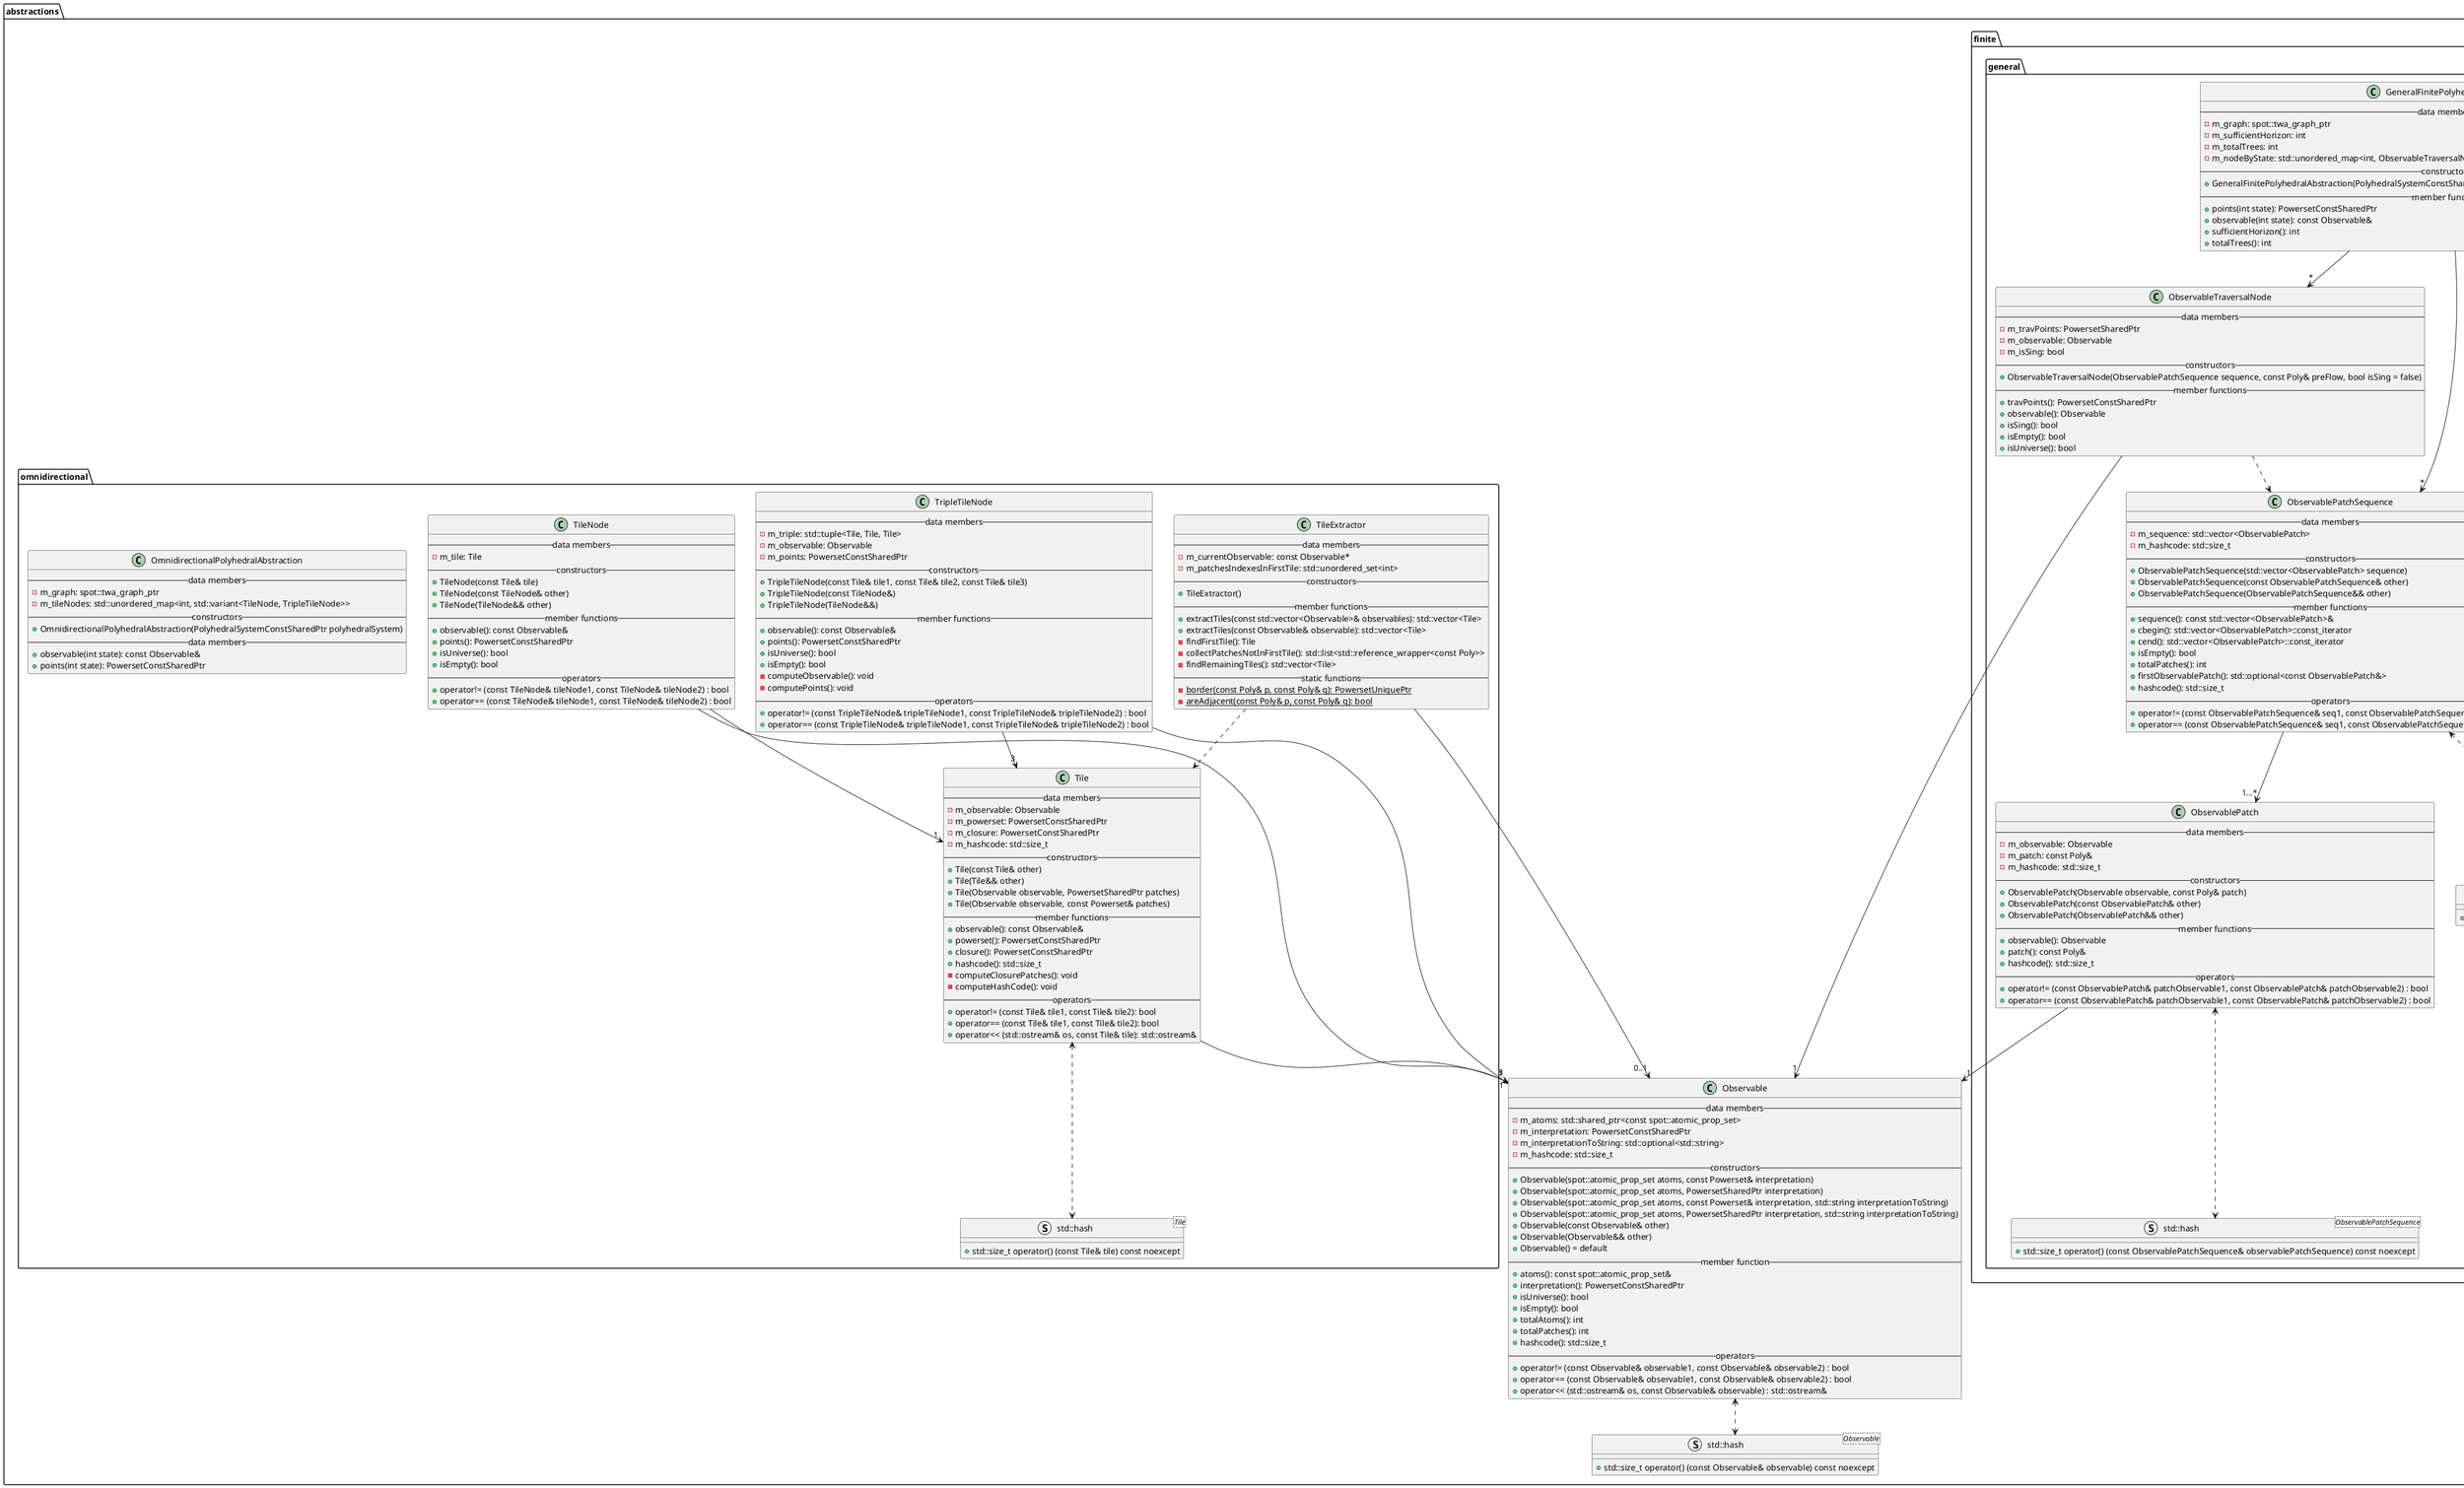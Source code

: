 @startuml

package abstractions {
    class Observable {
        --data members--
        -m_atoms: std::shared_ptr<const spot::atomic_prop_set>
        -m_interpretation: PowersetConstSharedPtr
        -m_interpretationToString: std::optional<std::string>
        -m_hashcode: std::size_t
        --constructors--
        +Observable(spot::atomic_prop_set atoms, const Powerset& interpretation)
        +Observable(spot::atomic_prop_set atoms, PowersetSharedPtr interpretation)
        +Observable(spot::atomic_prop_set atoms, const Powerset& interpretation, std::string interpretationToString)
        +Observable(spot::atomic_prop_set atoms, PowersetSharedPtr interpretation, std::string interpretationToString)
        +Observable(const Observable& other)
        +Observable(Observable&& other)
        +Observable() = default
        --member function--
        +atoms(): const spot::atomic_prop_set&
        +interpretation(): PowersetConstSharedPtr
        +isUniverse(): bool
        +isEmpty(): bool
        +totalAtoms(): int
        +totalPatches(): int
        +hashcode(): std::size_t
        --operators--
        +operator!= (const Observable& observable1, const Observable& observable2) : bool
        +operator== (const Observable& observable1, const Observable& observable2) : bool
        +operator<< (std::ostream& os, const Observable& observable) : std::ostream&
    }

    struct "std::hash<Observable>" as ObservableHash {
        +std::size_t operator() (const Observable& observable) const noexcept
    }

    package finite {
        package general {
                class ObservablePatch {
                    --data members--
                    -m_observable: Observable
                    -m_patch: const Poly&
                    -m_hashcode: std::size_t
                    --constructors--
                    +ObservablePatch(Observable observable, const Poly& patch)
                    +ObservablePatch(const ObservablePatch& other)
                    +ObservablePatch(ObservablePatch&& other)
                    --member functions--
                    +observable(): Observable
                    +patch(): const Poly&
                    +hashcode(): std::size_t
                    --operators--
                    +operator!= (const ObservablePatch& patchObservable1, const ObservablePatch& patchObservable2) : bool
                    +operator== (const ObservablePatch& patchObservable1, const ObservablePatch& patchObservable2) : bool
                }

                ObservablePatch --> "1" Observable

                class ObservablePatchSequence {
                    --data members--
                    -m_sequence: std::vector<ObservablePatch>
                    -m_hashcode: std::size_t
                    --constructors--
                    +ObservablePatchSequence(std::vector<ObservablePatch> sequence)
                    +ObservablePatchSequence(const ObservablePatchSequence& other)
                    +ObservablePatchSequence(ObservablePatchSequence&& other)
                    --member functions--
                    +sequence(): const std::vector<ObservablePatch>&
                    +cbegin(): std::vector<ObservablePatch>::const_iterator
                    +cend(): std::vector<ObservablePatch>::const_iterator
                    +isEmpty(): bool
                    +totalPatches(): int
                    +firstObservablePatch(): std::optional<const ObservablePatch&>
                    +hashcode(): std::size_t
                    --operators--
                    +operator!= (const ObservablePatchSequence& seq1, const ObservablePatchSequence& seq2) : bool
                    +operator== (const ObservablePatchSequence& seq1, const ObservablePatchSequence& seq2) : bool
                }

                struct "std::hash<ObservablePatchSequence>" as ObservablePatchSequenceHash {
                    +std::size_t operator() (const ObservablePatchSequence& observablePatchSequence) const noexcept
                }

                struct "std::hash<ObservablePatch>" as ObservablePatchHash {
                    +std::size_t operator() (const ObservablePatch& observablePatch) const noexcept
                }

                ObservablePatchSequence <..> ObservablePatchHash
                ObservablePatch <..> ObservablePatchSequenceHash
                Observable <..> ObservableHash

                class ObservableTraversalNode {
                    --data members--
                    -m_travPoints: PowersetSharedPtr
                    -m_observable: Observable
                    -m_isSing: bool
                    --constructors--
                    +ObservableTraversalNode(ObservablePatchSequence sequence, const Poly& preFlow, bool isSing = false)
                    --member functions--
                    +travPoints(): PowersetConstSharedPtr
                    +observable(): Observable
                    +isSing(): bool
                    +isEmpty(): bool
                    +isUniverse(): bool
                }

                ObservablePatchSequence --> "1...*" ObservablePatch
                ObservableTraversalNode --> "1" Observable
                ObservableTraversalNode ..> ObservablePatchSequence

                class GeneralFinitePolyhedralAbstraction {
                    --data members--
                    -m_graph: spot::twa_graph_ptr
                    -m_sufficientHorizon: int
                    -m_totalTrees: int
                    -m_nodeByState: std::unordered_map<int, ObservableTraversalNode>
                    --constructors--
                    +GeneralFinitePolyhedralAbstraction(PolyhedralSystemConstSharedPtr polyhedralSystem, int totalStatesFiniteAutomaton)
                    --member function--
                    +points(int state): PowersetConstSharedPtr
                    +observable(int state): const Observable&
                    +sufficientHorizon(): int
                    +totalTrees(): int
                }

                class SingOpenStatePair {
                    --data members--
                    -m_singState: std::optional<int>
                    -m_openState: std::optional<int>
                    --constructors--
                    +SingOpenStatePair(int state, bool isSing)
                    +SingOpenStatePair(int singState, int openState)
                    --member functions--
                    +containsSingState(): bool
                    +containsOpenState(): bool
                    +singState(): int
                    +openState(): int
                }

                GeneralFinitePolyhedralAbstraction --> "*" ObservablePatchSequence
                GeneralFinitePolyhedralAbstraction --> "*" ObservableTraversalNode
                GeneralFinitePolyhedralAbstraction ..> SingOpenStatePair
        }
    }

    package omnidirectional {
        class Tile {
            --data members--
            -m_observable: Observable
            -m_powerset: PowersetConstSharedPtr
            -m_closure: PowersetConstSharedPtr
            -m_hashcode: std::size_t
            --constructors--
            +Tile(const Tile& other)
            +Tile(Tile&& other)
            +Tile(Observable observable, PowersetSharedPtr patches)
            +Tile(Observable observable, const Powerset& patches)
            --member functions--
            +observable(): const Observable&
            +powerset(): PowersetConstSharedPtr
            +closure(): PowersetConstSharedPtr
            +hashcode(): std::size_t
            -computeClosurePatches(): void
            -computeHashCode(): void
            --operators--
            +operator!= (const Tile& tile1, const Tile& tile2): bool
            +operator== (const Tile& tile1, const Tile& tile2): bool
            +operator<< (std::ostream& os, const Tile& tile): std::ostream&
        }

        class TileExtractor {
             --data members--
             -m_currentObservable: const Observable*
             -m_patchesIndexesInFirstTile: std::unordered_set<int>
             --constructors--
             +TileExtractor()
             --member functions--
             +extractTiles(const std::vector<Observable>& observables): std::vector<Tile>
             +extractTiles(const Observable& observable): std::vector<Tile>
             -findFirstTile(): Tile
             -collectPatchesNotInFirstTile(): std::list<std::reference_wrapper<const Poly>>
             -findRemainingTiles(): std::vector<Tile>
             --static functions--
             {static} -border(const Poly& p, const Poly& q): PowersetUniquePtr
             {static} -areAdjacent(const Poly& p, const Poly& q): bool
        }

        class TileNode {
            --data members--
            -m_tile: Tile
            --constructors--
            +TileNode(const Tile& tile)
            +TileNode(const TileNode& other)
            +TileNode(TileNode&& other)
            --member functions--
            +observable(): const Observable&
            +points(): PowersetConstSharedPtr
            +isUniverse(): bool
            +isEmpty(): bool
            --operators--
            +operator!= (const TileNode& tileNode1, const TileNode& tileNode2) : bool
            +operator== (const TileNode& tileNode1, const TileNode& tileNode2) : bool
        }

        class TripleTileNode {
            --data members--
            -m_triple: std::tuple<Tile, Tile, Tile>
            -m_observable: Observable
            -m_points: PowersetConstSharedPtr
            --constructors--
            +TripleTileNode(const Tile& tile1, const Tile& tile2, const Tile& tile3)
            +TripleTileNode(const TileNode&)
            +TripleTileNode(TileNode&&)
            --member functions--
            +observable(): const Observable&
            +points(): PowersetConstSharedPtr
            +isUniverse(): bool
            +isEmpty(): bool
            -computeObservable(): void
            -computePoints(): void
            --operators--
            +operator!= (const TripleTileNode& tripleTileNode1, const TripleTileNode& tripleTileNode2) : bool
            +operator== (const TripleTileNode& tripleTileNode1, const TripleTileNode& tripleTileNode2) : bool
        }

        struct "std::hash<Tile>" as TileHash {
            +std::size_t operator() (const Tile& tile) const noexcept
        }

        class OmnidirectionalPolyhedralAbstraction {
            --data members--
            -m_graph: spot::twa_graph_ptr
            -m_tileNodes: std::unordered_map<int, std::variant<TileNode, TripleTileNode>>
            --constructors--
            +OmnidirectionalPolyhedralAbstraction(PolyhedralSystemConstSharedPtr polyhedralSystem)
            --data members--
            +observable(int state): const Observable&
            +points(int state): PowersetConstSharedPtr
        }

        Tile <..> TileHash
        Tile --> "1" Observable
        TileNode --> "1" Observable
        TileNode --> "1" Tile
        TripleTileNode --> "3" Observable
        TripleTileNode --> "3" Tile
        TileExtractor ..> Tile
        TileExtractor --> "0..1" Observable
    }
}
@enduml
